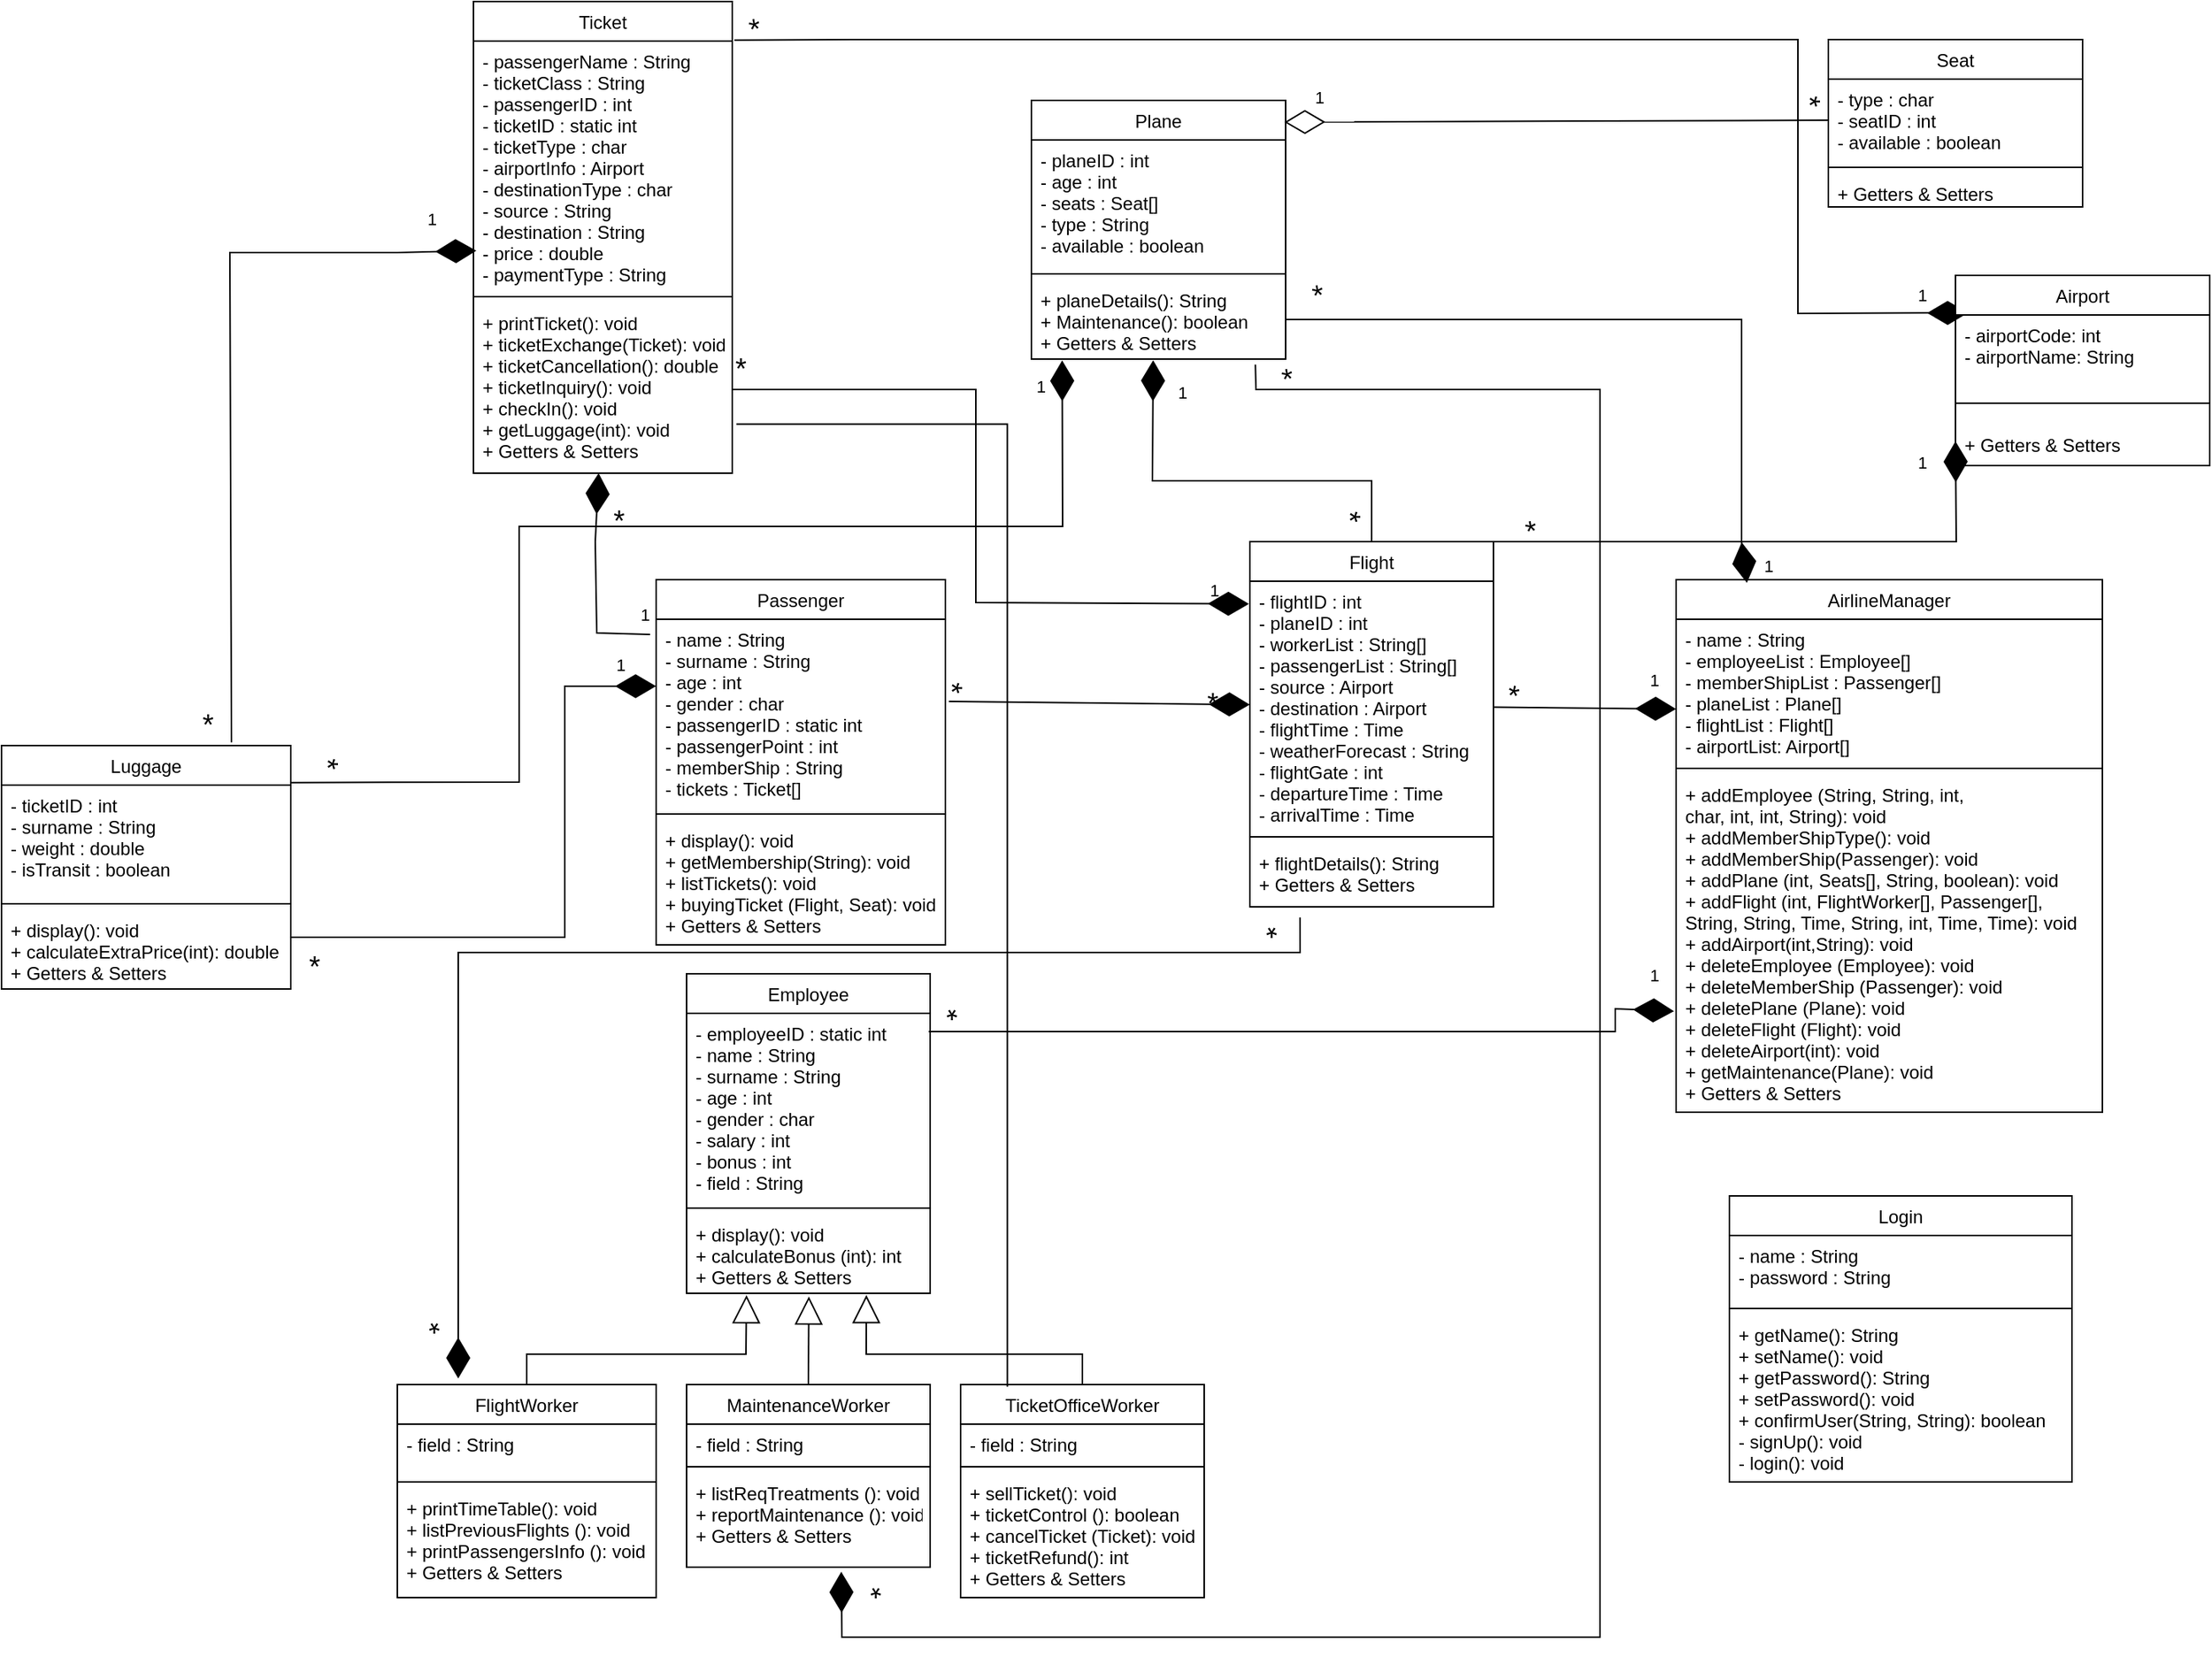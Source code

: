 <mxfile version="18.0.2" type="device"><diagram id="C5RBs43oDa-KdzZeNtuy" name="Page-1"><mxGraphModel dx="1835" dy="1638" grid="1" gridSize="10" guides="1" tooltips="1" connect="1" arrows="1" fold="1" page="1" pageScale="1" pageWidth="827" pageHeight="1169" math="0" shadow="0"><root><mxCell id="WIyWlLk6GJQsqaUBKTNV-0"/><mxCell id="WIyWlLk6GJQsqaUBKTNV-1" parent="WIyWlLk6GJQsqaUBKTNV-0"/><mxCell id="CyXh97aF_acMpWlPPve4-37" value="&lt;font style=&quot;font-size: 19px;&quot;&gt;*&lt;/font&gt;" style="edgeLabel;resizable=0;html=1;align=left;verticalAlign=bottom;fontSize=19;rotation=90;" parent="WIyWlLk6GJQsqaUBKTNV-1" connectable="0" vertex="1"><mxGeometry x="470" y="440.0" as="geometry"/></mxCell><mxCell id="4ec8QguFuAKaQ1AUCJga-48" value="&lt;font style=&quot;font-size: 19px;&quot;&gt;*&lt;/font&gt;" style="edgeLabel;resizable=0;html=1;align=left;verticalAlign=bottom;fontSize=19;rotation=180;" parent="WIyWlLk6GJQsqaUBKTNV-1" connectable="0" vertex="1"><mxGeometry x="700" y="590.0" as="geometry"/></mxCell><mxCell id="4ec8QguFuAKaQ1AUCJga-52" value="&lt;font style=&quot;font-size: 19px;&quot;&gt;*&lt;/font&gt;" style="edgeLabel;resizable=0;html=1;align=left;verticalAlign=bottom;fontSize=19;rotation=135;" parent="WIyWlLk6GJQsqaUBKTNV-1" connectable="0" vertex="1"><mxGeometry x="720" y="230.0" as="geometry"><mxPoint x="12.728" y="21.213" as="offset"/></mxGeometry></mxCell><mxCell id="4ec8QguFuAKaQ1AUCJga-42" value="1" style="edgeLabel;resizable=0;html=1;align=right;verticalAlign=bottom;fontSize=11;" parent="WIyWlLk6GJQsqaUBKTNV-1" connectable="0" vertex="1"><mxGeometry x="660.0" y="390.0" as="geometry"/></mxCell><mxCell id="4ec8QguFuAKaQ1AUCJga-39" value="&lt;font style=&quot;font-size: 19px;&quot;&gt;*&lt;/font&gt;" style="edgeLabel;resizable=0;html=1;align=left;verticalAlign=bottom;fontSize=19;" parent="WIyWlLk6GJQsqaUBKTNV-1" connectable="0" vertex="1"><mxGeometry x="-10.0" y="484.002" as="geometry"/></mxCell><mxCell id="4ec8QguFuAKaQ1AUCJga-21" value="&lt;font style=&quot;font-size: 19px;&quot;&gt;*&lt;/font&gt;" style="edgeLabel;resizable=0;html=1;align=left;verticalAlign=bottom;fontSize=19;rotation=135;" parent="WIyWlLk6GJQsqaUBKTNV-1" connectable="0" vertex="1"><mxGeometry x="740" y="175.0" as="geometry"><mxPoint x="12.728" y="21.213" as="offset"/></mxGeometry></mxCell><mxCell id="4ec8QguFuAKaQ1AUCJga-20" value="1" style="edgeLabel;resizable=0;html=1;align=right;verticalAlign=bottom;fontSize=11;" parent="WIyWlLk6GJQsqaUBKTNV-1" connectable="0" vertex="1"><mxGeometry x="1024.999" y="374.996" as="geometry"/></mxCell><mxCell id="zkfFHV4jXpPFQw0GAbJ--0" value="Login" style="swimlane;fontStyle=0;align=center;verticalAlign=top;childLayout=stackLayout;horizontal=1;startSize=26;horizontalStack=0;resizeParent=1;resizeLast=0;collapsible=1;marginBottom=0;rounded=0;shadow=0;strokeWidth=1;" parent="WIyWlLk6GJQsqaUBKTNV-1" vertex="1"><mxGeometry x="995" y="780" width="225" height="188" as="geometry"><mxRectangle x="230" y="140" width="160" height="26" as="alternateBounds"/></mxGeometry></mxCell><mxCell id="zkfFHV4jXpPFQw0GAbJ--1" value="- name : String&#10;- password : String" style="text;align=left;verticalAlign=top;spacingLeft=4;spacingRight=4;overflow=hidden;rotatable=0;points=[[0,0.5],[1,0.5]];portConstraint=eastwest;" parent="zkfFHV4jXpPFQw0GAbJ--0" vertex="1"><mxGeometry y="26" width="225" height="44" as="geometry"/></mxCell><mxCell id="zkfFHV4jXpPFQw0GAbJ--4" value="" style="line;html=1;strokeWidth=1;align=left;verticalAlign=middle;spacingTop=-1;spacingLeft=3;spacingRight=3;rotatable=0;labelPosition=right;points=[];portConstraint=eastwest;" parent="zkfFHV4jXpPFQw0GAbJ--0" vertex="1"><mxGeometry y="70" width="225" height="8" as="geometry"/></mxCell><mxCell id="zkfFHV4jXpPFQw0GAbJ--5" value="+ getName(): String&#10;+ setName(): void&#10;+ getPassword(): String&#10;+ setPassword(): void&#10;+ confirmUser(String, String): boolean&#10;- signUp(): void&#10;- login(): void" style="text;align=left;verticalAlign=top;spacingLeft=4;spacingRight=4;overflow=hidden;rotatable=0;points=[[0,0.5],[1,0.5]];portConstraint=eastwest;" parent="zkfFHV4jXpPFQw0GAbJ--0" vertex="1"><mxGeometry y="78" width="225" height="110" as="geometry"/></mxCell><mxCell id="zkfFHV4jXpPFQw0GAbJ--6" value="Flight" style="swimlane;fontStyle=0;align=center;verticalAlign=top;childLayout=stackLayout;horizontal=1;startSize=26;horizontalStack=0;resizeParent=1;resizeLast=0;collapsible=1;marginBottom=0;rounded=0;shadow=0;strokeWidth=1;" parent="WIyWlLk6GJQsqaUBKTNV-1" vertex="1"><mxGeometry x="680" y="350" width="160" height="240" as="geometry"><mxRectangle x="130" y="380" width="160" height="26" as="alternateBounds"/></mxGeometry></mxCell><mxCell id="zkfFHV4jXpPFQw0GAbJ--7" value="- flightID : int&#10;- planeID : int&#10;- workerList : String[]&#10;- passengerList : String[]&#10;- source : Airport&#10;- destination : Airport&#10;- flightTime : Time&#10;- weatherForecast : String&#10;- flightGate : int&#10;- departureTime : Time&#10;- arrivalTime : Time" style="text;align=left;verticalAlign=top;spacingLeft=4;spacingRight=4;overflow=hidden;rotatable=0;points=[[0,0.5],[1,0.5]];portConstraint=eastwest;" parent="zkfFHV4jXpPFQw0GAbJ--6" vertex="1"><mxGeometry y="26" width="160" height="164" as="geometry"/></mxCell><mxCell id="zkfFHV4jXpPFQw0GAbJ--9" value="" style="line;html=1;strokeWidth=1;align=left;verticalAlign=middle;spacingTop=-1;spacingLeft=3;spacingRight=3;rotatable=0;labelPosition=right;points=[];portConstraint=eastwest;" parent="zkfFHV4jXpPFQw0GAbJ--6" vertex="1"><mxGeometry y="190" width="160" height="8" as="geometry"/></mxCell><mxCell id="zkfFHV4jXpPFQw0GAbJ--11" value="+ flightDetails(): String&#10;+ Getters &amp; Setters" style="text;align=left;verticalAlign=top;spacingLeft=4;spacingRight=4;overflow=hidden;rotatable=0;points=[[0,0.5],[1,0.5]];portConstraint=eastwest;" parent="zkfFHV4jXpPFQw0GAbJ--6" vertex="1"><mxGeometry y="198" width="160" height="42" as="geometry"/></mxCell><mxCell id="zkfFHV4jXpPFQw0GAbJ--17" value="Ticket" style="swimlane;fontStyle=0;align=center;verticalAlign=top;childLayout=stackLayout;horizontal=1;startSize=26;horizontalStack=0;resizeParent=1;resizeLast=0;collapsible=1;marginBottom=0;rounded=0;shadow=0;strokeWidth=1;" parent="WIyWlLk6GJQsqaUBKTNV-1" vertex="1"><mxGeometry x="170" y="-5" width="170" height="310" as="geometry"><mxRectangle x="550" y="140" width="160" height="26" as="alternateBounds"/></mxGeometry></mxCell><mxCell id="zkfFHV4jXpPFQw0GAbJ--18" value="- passengerName : String&#10;- ticketClass : String&#10;- passengerID : int&#10;- ticketID : static int&#10;- ticketType : char&#10;- airportInfo : Airport&#10;- destinationType : char&#10;- source : String&#10;- destination : String&#10;- price : double&#10;- paymentType : String" style="text;align=left;verticalAlign=top;spacingLeft=4;spacingRight=4;overflow=hidden;rotatable=0;points=[[0,0.5],[1,0.5]];portConstraint=eastwest;" parent="zkfFHV4jXpPFQw0GAbJ--17" vertex="1"><mxGeometry y="26" width="170" height="164" as="geometry"/></mxCell><mxCell id="zkfFHV4jXpPFQw0GAbJ--23" value="" style="line;html=1;strokeWidth=1;align=left;verticalAlign=middle;spacingTop=-1;spacingLeft=3;spacingRight=3;rotatable=0;labelPosition=right;points=[];portConstraint=eastwest;" parent="zkfFHV4jXpPFQw0GAbJ--17" vertex="1"><mxGeometry y="190" width="170" height="8" as="geometry"/></mxCell><mxCell id="zkfFHV4jXpPFQw0GAbJ--25" value="+ printTicket(): void&#10;+ ticketExchange(Ticket): void&#10;+ ticketCancellation(): double&#10;+ ticketInquiry(): void&#10;+ checkIn(): void&#10;+ getLuggage(int): void&#10;+ Getters &amp; Setters" style="text;align=left;verticalAlign=top;spacingLeft=4;spacingRight=4;overflow=hidden;rotatable=0;points=[[0,0.5],[1,0.5]];portConstraint=eastwest;" parent="zkfFHV4jXpPFQw0GAbJ--17" vertex="1"><mxGeometry y="198" width="170" height="112" as="geometry"/></mxCell><mxCell id="CrWACgthLOlUFbn6hlmp-4" value="Plane" style="swimlane;fontStyle=0;align=center;verticalAlign=top;childLayout=stackLayout;horizontal=1;startSize=26;horizontalStack=0;resizeParent=1;resizeLast=0;collapsible=1;marginBottom=0;rounded=0;shadow=0;strokeWidth=1;" parent="WIyWlLk6GJQsqaUBKTNV-1" vertex="1"><mxGeometry x="536.5" y="60" width="167" height="170" as="geometry"><mxRectangle x="520" y="100" width="160" height="26" as="alternateBounds"/></mxGeometry></mxCell><mxCell id="CrWACgthLOlUFbn6hlmp-5" value="- planeID : int&#10;- age : int&#10;- seats : Seat[]&#10;- type : String&#10;- available : boolean" style="text;align=left;verticalAlign=top;spacingLeft=4;spacingRight=4;overflow=hidden;rotatable=0;points=[[0,0.5],[1,0.5]];portConstraint=eastwest;" parent="CrWACgthLOlUFbn6hlmp-4" vertex="1"><mxGeometry y="26" width="167" height="84" as="geometry"/></mxCell><mxCell id="CrWACgthLOlUFbn6hlmp-6" value="" style="line;html=1;strokeWidth=1;align=left;verticalAlign=middle;spacingTop=-1;spacingLeft=3;spacingRight=3;rotatable=0;labelPosition=right;points=[];portConstraint=eastwest;" parent="CrWACgthLOlUFbn6hlmp-4" vertex="1"><mxGeometry y="110" width="167" height="8" as="geometry"/></mxCell><mxCell id="CrWACgthLOlUFbn6hlmp-7" value="+ planeDetails(): String&#10;+ Maintenance(): boolean&#10;+ Getters &amp; Setters" style="text;align=left;verticalAlign=top;spacingLeft=4;spacingRight=4;overflow=hidden;rotatable=0;points=[[0,0.5],[1,0.5]];portConstraint=eastwest;" parent="CrWACgthLOlUFbn6hlmp-4" vertex="1"><mxGeometry y="118" width="167" height="52" as="geometry"/></mxCell><mxCell id="CrWACgthLOlUFbn6hlmp-8" value="Seat" style="swimlane;fontStyle=0;align=center;verticalAlign=top;childLayout=stackLayout;horizontal=1;startSize=26;horizontalStack=0;resizeParent=1;resizeLast=0;collapsible=1;marginBottom=0;rounded=0;shadow=0;strokeWidth=1;" parent="WIyWlLk6GJQsqaUBKTNV-1" vertex="1"><mxGeometry x="1060" y="20" width="167" height="110" as="geometry"><mxRectangle x="550" y="140" width="160" height="26" as="alternateBounds"/></mxGeometry></mxCell><mxCell id="CrWACgthLOlUFbn6hlmp-9" value="- type : char&#10;- seatID : int&#10;- available : boolean" style="text;align=left;verticalAlign=top;spacingLeft=4;spacingRight=4;overflow=hidden;rotatable=0;points=[[0,0.5],[1,0.5]];portConstraint=eastwest;" parent="CrWACgthLOlUFbn6hlmp-8" vertex="1"><mxGeometry y="26" width="167" height="54" as="geometry"/></mxCell><mxCell id="CrWACgthLOlUFbn6hlmp-10" value="" style="line;html=1;strokeWidth=1;align=left;verticalAlign=middle;spacingTop=-1;spacingLeft=3;spacingRight=3;rotatable=0;labelPosition=right;points=[];portConstraint=eastwest;" parent="CrWACgthLOlUFbn6hlmp-8" vertex="1"><mxGeometry y="80" width="167" height="8" as="geometry"/></mxCell><mxCell id="CrWACgthLOlUFbn6hlmp-11" value="+ Getters &amp; Setters" style="text;align=left;verticalAlign=top;spacingLeft=4;spacingRight=4;overflow=hidden;rotatable=0;points=[[0,0.5],[1,0.5]];portConstraint=eastwest;" parent="CrWACgthLOlUFbn6hlmp-8" vertex="1"><mxGeometry y="88" width="167" height="22" as="geometry"/></mxCell><mxCell id="CrWACgthLOlUFbn6hlmp-16" value="Employee" style="swimlane;fontStyle=0;align=center;verticalAlign=top;childLayout=stackLayout;horizontal=1;startSize=26;horizontalStack=0;resizeParent=1;resizeLast=0;collapsible=1;marginBottom=0;rounded=0;shadow=0;strokeWidth=1;" parent="WIyWlLk6GJQsqaUBKTNV-1" vertex="1"><mxGeometry x="310" y="634" width="160" height="210" as="geometry"><mxRectangle x="130" y="380" width="160" height="26" as="alternateBounds"/></mxGeometry></mxCell><mxCell id="CrWACgthLOlUFbn6hlmp-17" value="- employeeID : static int&#10;- name : String&#10;- surname : String&#10;- age : int&#10;- gender : char&#10;- salary : int&#10;- bonus : int&#10;- field : String" style="text;align=left;verticalAlign=top;spacingLeft=4;spacingRight=4;overflow=hidden;rotatable=0;points=[[0,0.5],[1,0.5]];portConstraint=eastwest;" parent="CrWACgthLOlUFbn6hlmp-16" vertex="1"><mxGeometry y="26" width="160" height="124" as="geometry"/></mxCell><mxCell id="CrWACgthLOlUFbn6hlmp-18" value="" style="line;html=1;strokeWidth=1;align=left;verticalAlign=middle;spacingTop=-1;spacingLeft=3;spacingRight=3;rotatable=0;labelPosition=right;points=[];portConstraint=eastwest;" parent="CrWACgthLOlUFbn6hlmp-16" vertex="1"><mxGeometry y="150" width="160" height="8" as="geometry"/></mxCell><mxCell id="CrWACgthLOlUFbn6hlmp-19" value="+ display(): void&#10;+ calculateBonus (int): int&#10;+ Getters &amp; Setters" style="text;align=left;verticalAlign=top;spacingLeft=4;spacingRight=4;overflow=hidden;rotatable=0;points=[[0,0.5],[1,0.5]];portConstraint=eastwest;" parent="CrWACgthLOlUFbn6hlmp-16" vertex="1"><mxGeometry y="158" width="160" height="52" as="geometry"/></mxCell><mxCell id="CrWACgthLOlUFbn6hlmp-20" value="Luggage" style="swimlane;fontStyle=0;align=center;verticalAlign=top;childLayout=stackLayout;horizontal=1;startSize=26;horizontalStack=0;resizeParent=1;resizeLast=0;collapsible=1;marginBottom=0;rounded=0;shadow=0;strokeWidth=1;" parent="WIyWlLk6GJQsqaUBKTNV-1" vertex="1"><mxGeometry x="-140" y="484" width="190" height="160" as="geometry"><mxRectangle x="130" y="380" width="160" height="26" as="alternateBounds"/></mxGeometry></mxCell><mxCell id="CrWACgthLOlUFbn6hlmp-21" value="- ticketID : int&#10;- surname : String&#10;- weight : double&#10;- isTransit : boolean" style="text;align=left;verticalAlign=top;spacingLeft=4;spacingRight=4;overflow=hidden;rotatable=0;points=[[0,0.5],[1,0.5]];portConstraint=eastwest;" parent="CrWACgthLOlUFbn6hlmp-20" vertex="1"><mxGeometry y="26" width="190" height="74" as="geometry"/></mxCell><mxCell id="CrWACgthLOlUFbn6hlmp-22" value="" style="line;html=1;strokeWidth=1;align=left;verticalAlign=middle;spacingTop=-1;spacingLeft=3;spacingRight=3;rotatable=0;labelPosition=right;points=[];portConstraint=eastwest;" parent="CrWACgthLOlUFbn6hlmp-20" vertex="1"><mxGeometry y="100" width="190" height="8" as="geometry"/></mxCell><mxCell id="CrWACgthLOlUFbn6hlmp-23" value="+ display(): void&#10;+ calculateExtraPrice(int): double&#10;+ Getters &amp; Setters" style="text;align=left;verticalAlign=top;spacingLeft=4;spacingRight=4;overflow=hidden;rotatable=0;points=[[0,0.5],[1,0.5]];portConstraint=eastwest;" parent="CrWACgthLOlUFbn6hlmp-20" vertex="1"><mxGeometry y="108" width="190" height="52" as="geometry"/></mxCell><mxCell id="CrWACgthLOlUFbn6hlmp-28" value="AirlineManager" style="swimlane;fontStyle=0;align=center;verticalAlign=top;childLayout=stackLayout;horizontal=1;startSize=26;horizontalStack=0;resizeParent=1;resizeLast=0;collapsible=1;marginBottom=0;rounded=0;shadow=0;strokeWidth=1;" parent="WIyWlLk6GJQsqaUBKTNV-1" vertex="1"><mxGeometry x="960" y="375" width="280" height="350" as="geometry"><mxRectangle x="130" y="380" width="160" height="26" as="alternateBounds"/></mxGeometry></mxCell><mxCell id="CrWACgthLOlUFbn6hlmp-29" value="- name : String&#10;- employeeList : Employee[]&#10;- memberShipList : Passenger[]&#10;- planeList : Plane[]&#10;- flightList : Flight[]&#10;- airportList: Airport[]" style="text;align=left;verticalAlign=top;spacingLeft=4;spacingRight=4;overflow=hidden;rotatable=0;points=[[0,0.5],[1,0.5]];portConstraint=eastwest;" parent="CrWACgthLOlUFbn6hlmp-28" vertex="1"><mxGeometry y="26" width="280" height="94" as="geometry"/></mxCell><mxCell id="CrWACgthLOlUFbn6hlmp-30" value="" style="line;html=1;strokeWidth=1;align=left;verticalAlign=middle;spacingTop=-1;spacingLeft=3;spacingRight=3;rotatable=0;labelPosition=right;points=[];portConstraint=eastwest;" parent="CrWACgthLOlUFbn6hlmp-28" vertex="1"><mxGeometry y="120" width="280" height="8" as="geometry"/></mxCell><mxCell id="CrWACgthLOlUFbn6hlmp-31" value="+ addEmployee (String, String, int, &#10;char, int, int, String): void&#10;+ addMemberShipType(): void&#10;+ addMemberShip(Passenger): void&#10;+ addPlane (int, Seats[], String, boolean): void&#10;+ addFlight (int, FlightWorker[], Passenger[],&#10;String, String, Time, String, int, Time, Time): void&#10;+ addAirport(int,String): void&#10;+ deleteEmployee (Employee): void&#10;+ deleteMemberShip (Passenger): void&#10;+ deletePlane (Plane): void&#10;+ deleteFlight (Flight): void&#10;+ deleteAirport(int): void&#10;+ getMaintenance(Plane): void&#10;+ Getters &amp; Setters" style="text;align=left;verticalAlign=top;spacingLeft=4;spacingRight=4;overflow=hidden;rotatable=0;points=[[0,0.5],[1,0.5]];portConstraint=eastwest;" parent="CrWACgthLOlUFbn6hlmp-28" vertex="1"><mxGeometry y="128" width="280" height="222" as="geometry"/></mxCell><mxCell id="CrWACgthLOlUFbn6hlmp-36" value="TicketOfficeWorker" style="swimlane;fontStyle=0;align=center;verticalAlign=top;childLayout=stackLayout;horizontal=1;startSize=26;horizontalStack=0;resizeParent=1;resizeLast=0;collapsible=1;marginBottom=0;rounded=0;shadow=0;strokeWidth=1;" parent="WIyWlLk6GJQsqaUBKTNV-1" vertex="1"><mxGeometry x="490" y="904" width="160" height="140" as="geometry"><mxRectangle x="130" y="380" width="160" height="26" as="alternateBounds"/></mxGeometry></mxCell><mxCell id="CrWACgthLOlUFbn6hlmp-37" value="- field : String" style="text;align=left;verticalAlign=top;spacingLeft=4;spacingRight=4;overflow=hidden;rotatable=0;points=[[0,0.5],[1,0.5]];portConstraint=eastwest;" parent="CrWACgthLOlUFbn6hlmp-36" vertex="1"><mxGeometry y="26" width="160" height="24" as="geometry"/></mxCell><mxCell id="CrWACgthLOlUFbn6hlmp-38" value="" style="line;html=1;strokeWidth=1;align=left;verticalAlign=middle;spacingTop=-1;spacingLeft=3;spacingRight=3;rotatable=0;labelPosition=right;points=[];portConstraint=eastwest;" parent="CrWACgthLOlUFbn6hlmp-36" vertex="1"><mxGeometry y="50" width="160" height="8" as="geometry"/></mxCell><mxCell id="CrWACgthLOlUFbn6hlmp-39" value="+ sellTicket(): void&#10;+ ticketControl (): boolean&#10;+ cancelTicket (Ticket): void&#10;+ ticketRefund(): int&#10;+ Getters &amp; Setters" style="text;align=left;verticalAlign=top;spacingLeft=4;spacingRight=4;overflow=hidden;rotatable=0;points=[[0,0.5],[1,0.5]];portConstraint=eastwest;" parent="CrWACgthLOlUFbn6hlmp-36" vertex="1"><mxGeometry y="58" width="160" height="82" as="geometry"/></mxCell><mxCell id="CrWACgthLOlUFbn6hlmp-40" value="MaintenanceWorker" style="swimlane;fontStyle=0;align=center;verticalAlign=top;childLayout=stackLayout;horizontal=1;startSize=26;horizontalStack=0;resizeParent=1;resizeLast=0;collapsible=1;marginBottom=0;rounded=0;shadow=0;strokeWidth=1;" parent="WIyWlLk6GJQsqaUBKTNV-1" vertex="1"><mxGeometry x="310" y="904" width="160" height="120" as="geometry"><mxRectangle x="130" y="380" width="160" height="26" as="alternateBounds"/></mxGeometry></mxCell><mxCell id="CrWACgthLOlUFbn6hlmp-41" value="- field : String" style="text;align=left;verticalAlign=top;spacingLeft=4;spacingRight=4;overflow=hidden;rotatable=0;points=[[0,0.5],[1,0.5]];portConstraint=eastwest;" parent="CrWACgthLOlUFbn6hlmp-40" vertex="1"><mxGeometry y="26" width="160" height="24" as="geometry"/></mxCell><mxCell id="CrWACgthLOlUFbn6hlmp-42" value="" style="line;html=1;strokeWidth=1;align=left;verticalAlign=middle;spacingTop=-1;spacingLeft=3;spacingRight=3;rotatable=0;labelPosition=right;points=[];portConstraint=eastwest;" parent="CrWACgthLOlUFbn6hlmp-40" vertex="1"><mxGeometry y="50" width="160" height="8" as="geometry"/></mxCell><mxCell id="CrWACgthLOlUFbn6hlmp-43" value="+ listReqTreatments (): void&#10;+ reportMaintenance (): void&#10;+ Getters &amp; Setters" style="text;align=left;verticalAlign=top;spacingLeft=4;spacingRight=4;overflow=hidden;rotatable=0;points=[[0,0.5],[1,0.5]];portConstraint=eastwest;" parent="CrWACgthLOlUFbn6hlmp-40" vertex="1"><mxGeometry y="58" width="160" height="62" as="geometry"/></mxCell><mxCell id="CrWACgthLOlUFbn6hlmp-44" value="FlightWorker" style="swimlane;fontStyle=0;align=center;verticalAlign=top;childLayout=stackLayout;horizontal=1;startSize=26;horizontalStack=0;resizeParent=1;resizeLast=0;collapsible=1;marginBottom=0;rounded=0;shadow=0;strokeWidth=1;" parent="WIyWlLk6GJQsqaUBKTNV-1" vertex="1"><mxGeometry x="120" y="904" width="170" height="140" as="geometry"><mxRectangle x="130" y="380" width="160" height="26" as="alternateBounds"/></mxGeometry></mxCell><mxCell id="CrWACgthLOlUFbn6hlmp-45" value="- field : String" style="text;align=left;verticalAlign=top;spacingLeft=4;spacingRight=4;overflow=hidden;rotatable=0;points=[[0,0.5],[1,0.5]];portConstraint=eastwest;" parent="CrWACgthLOlUFbn6hlmp-44" vertex="1"><mxGeometry y="26" width="170" height="34" as="geometry"/></mxCell><mxCell id="CrWACgthLOlUFbn6hlmp-46" value="" style="line;html=1;strokeWidth=1;align=left;verticalAlign=middle;spacingTop=-1;spacingLeft=3;spacingRight=3;rotatable=0;labelPosition=right;points=[];portConstraint=eastwest;" parent="CrWACgthLOlUFbn6hlmp-44" vertex="1"><mxGeometry y="60" width="170" height="8" as="geometry"/></mxCell><mxCell id="CrWACgthLOlUFbn6hlmp-47" value="+ printTimeTable(): void&#10;+ listPreviousFlights (): void&#10;+ printPassengersInfo (): void&#10;+ Getters &amp; Setters" style="text;align=left;verticalAlign=top;spacingLeft=4;spacingRight=4;overflow=hidden;rotatable=0;points=[[0,0.5],[1,0.5]];portConstraint=eastwest;" parent="CrWACgthLOlUFbn6hlmp-44" vertex="1"><mxGeometry y="68" width="170" height="72" as="geometry"/></mxCell><mxCell id="CrWACgthLOlUFbn6hlmp-53" value="" style="endArrow=block;endSize=16;endFill=0;html=1;rounded=0;exitX=0.5;exitY=0;exitDx=0;exitDy=0;entryX=0.246;entryY=1.023;entryDx=0;entryDy=0;entryPerimeter=0;" parent="WIyWlLk6GJQsqaUBKTNV-1" source="CrWACgthLOlUFbn6hlmp-44" target="CrWACgthLOlUFbn6hlmp-19" edge="1"><mxGeometry width="160" relative="1" as="geometry"><mxPoint x="180" y="844" as="sourcePoint"/><mxPoint x="340" y="844" as="targetPoint"/><Array as="points"><mxPoint x="205" y="884"/><mxPoint x="330" y="884"/><mxPoint x="340" y="884"/><mxPoint x="349" y="884"/></Array></mxGeometry></mxCell><mxCell id="CrWACgthLOlUFbn6hlmp-55" value="" style="endArrow=block;endSize=16;endFill=0;html=1;rounded=0;exitX=0.5;exitY=0;exitDx=0;exitDy=0;entryX=0.502;entryY=1.04;entryDx=0;entryDy=0;entryPerimeter=0;" parent="WIyWlLk6GJQsqaUBKTNV-1" source="CrWACgthLOlUFbn6hlmp-40" target="CrWACgthLOlUFbn6hlmp-19" edge="1"><mxGeometry width="160" relative="1" as="geometry"><mxPoint x="380" y="904" as="sourcePoint"/><mxPoint x="390" y="834" as="targetPoint"/></mxGeometry></mxCell><mxCell id="CrWACgthLOlUFbn6hlmp-56" value="" style="endArrow=block;endSize=16;endFill=0;html=1;rounded=0;exitX=0.5;exitY=0;exitDx=0;exitDy=0;entryX=0.738;entryY=1.022;entryDx=0;entryDy=0;entryPerimeter=0;" parent="WIyWlLk6GJQsqaUBKTNV-1" source="CrWACgthLOlUFbn6hlmp-36" target="CrWACgthLOlUFbn6hlmp-19" edge="1"><mxGeometry width="160" relative="1" as="geometry"><mxPoint x="420" y="922.8" as="sourcePoint"/><mxPoint x="470" y="914.762" as="targetPoint"/><Array as="points"><mxPoint x="570" y="884"/><mxPoint x="428" y="884"/></Array></mxGeometry></mxCell><mxCell id="fjeJplNT-H3qgvnAF22L-1" value="&lt;span style=&quot;color: rgb(0 , 0 , 0) ; font-family: &amp;#34;helvetica&amp;#34; ; font-style: normal ; font-weight: 400 ; letter-spacing: normal ; text-align: left ; text-indent: 0px ; text-transform: none ; word-spacing: 0px ; background-color: rgb(255 , 255 , 255) ; display: inline ; float: none&quot;&gt;&lt;font style=&quot;font-size: 19px&quot;&gt;*&lt;/font&gt;&lt;/span&gt;" style="text;whiteSpace=wrap;html=1;rotation=90;" parent="WIyWlLk6GJQsqaUBKTNV-1" vertex="1"><mxGeometry x="1040" y="60" width="30" height="20" as="geometry"/></mxCell><mxCell id="fjeJplNT-H3qgvnAF22L-17" value="&lt;span style=&quot;color: rgb(0 , 0 , 0) ; font-family: &amp;#34;helvetica&amp;#34; ; font-style: normal ; font-weight: 400 ; letter-spacing: normal ; text-align: left ; text-indent: 0px ; text-transform: none ; word-spacing: 0px ; background-color: rgb(255 , 255 , 255) ; display: inline ; float: none&quot;&gt;&lt;font style=&quot;font-size: 19px&quot;&gt;*&lt;/font&gt;&lt;/span&gt;" style="text;whiteSpace=wrap;html=1;rotation=90;" parent="WIyWlLk6GJQsqaUBKTNV-1" vertex="1"><mxGeometry x="755" y="330" width="10" height="6" as="geometry"/></mxCell><mxCell id="fjeJplNT-H3qgvnAF22L-37" value="Passenger" style="swimlane;fontStyle=0;align=center;verticalAlign=top;childLayout=stackLayout;horizontal=1;startSize=26;horizontalStack=0;resizeParent=1;resizeLast=0;collapsible=1;marginBottom=0;rounded=0;shadow=0;strokeWidth=1;" parent="WIyWlLk6GJQsqaUBKTNV-1" vertex="1"><mxGeometry x="290" y="375" width="190" height="240" as="geometry"><mxRectangle x="130" y="380" width="160" height="26" as="alternateBounds"/></mxGeometry></mxCell><mxCell id="fjeJplNT-H3qgvnAF22L-38" value="- name : String&#10;- surname : String&#10;- age : int&#10;- gender : char&#10;- passengerID : static int&#10;- passengerPoint : int&#10;- memberShip : String&#10;- tickets : Ticket[]" style="text;align=left;verticalAlign=top;spacingLeft=4;spacingRight=4;overflow=hidden;rotatable=0;points=[[0,0.5],[1,0.5]];portConstraint=eastwest;" parent="fjeJplNT-H3qgvnAF22L-37" vertex="1"><mxGeometry y="26" width="190" height="124" as="geometry"/></mxCell><mxCell id="fjeJplNT-H3qgvnAF22L-39" value="" style="line;html=1;strokeWidth=1;align=left;verticalAlign=middle;spacingTop=-1;spacingLeft=3;spacingRight=3;rotatable=0;labelPosition=right;points=[];portConstraint=eastwest;" parent="fjeJplNT-H3qgvnAF22L-37" vertex="1"><mxGeometry y="150" width="190" height="8" as="geometry"/></mxCell><mxCell id="fjeJplNT-H3qgvnAF22L-40" value="+ display(): void&#10;+ getMembership(String): void&#10;+ listTickets(): void&#10;+ buyingTicket (Flight, Seat): void&#10;+ Getters &amp; Setters" style="text;align=left;verticalAlign=top;spacingLeft=4;spacingRight=4;overflow=hidden;rotatable=0;points=[[0,0.5],[1,0.5]];portConstraint=eastwest;fontSize=12;" parent="fjeJplNT-H3qgvnAF22L-37" vertex="1"><mxGeometry y="158" width="190" height="82" as="geometry"/></mxCell><mxCell id="fjeJplNT-H3qgvnAF22L-47" value="" style="endArrow=diamondThin;endFill=1;endSize=24;html=1;rounded=0;fontSize=19;exitX=0.5;exitY=0;exitDx=0;exitDy=0;entryX=0.479;entryY=1.014;entryDx=0;entryDy=0;entryPerimeter=0;" parent="WIyWlLk6GJQsqaUBKTNV-1" source="zkfFHV4jXpPFQw0GAbJ--6" target="CrWACgthLOlUFbn6hlmp-7" edge="1"><mxGeometry width="160" relative="1" as="geometry"><mxPoint x="440" y="300" as="sourcePoint"/><mxPoint x="600" y="270" as="targetPoint"/><Array as="points"><mxPoint x="760" y="310"/><mxPoint x="616" y="310"/></Array></mxGeometry></mxCell><mxCell id="fjeJplNT-H3qgvnAF22L-62" value="" style="endArrow=diamondThin;endFill=1;endSize=24;html=1;rounded=0;fontSize=19;" parent="WIyWlLk6GJQsqaUBKTNV-1" edge="1"><mxGeometry width="160" relative="1" as="geometry"><mxPoint x="50" y="610" as="sourcePoint"/><mxPoint x="290" y="445" as="targetPoint"/><Array as="points"><mxPoint x="230" y="610"/><mxPoint x="230" y="504"/><mxPoint x="230" y="445"/></Array></mxGeometry></mxCell><mxCell id="fjeJplNT-H3qgvnAF22L-63" value="&lt;font style=&quot;font-size: 19px;&quot;&gt;*&lt;/font&gt;" style="edgeLabel;resizable=0;html=1;align=left;verticalAlign=bottom;fontSize=19;" parent="WIyWlLk6GJQsqaUBKTNV-1" connectable="0" vertex="1"><mxGeometry x="60.0" y="643.992" as="geometry"/></mxCell><mxCell id="fjeJplNT-H3qgvnAF22L-64" value="1" style="edgeLabel;resizable=0;html=1;align=right;verticalAlign=bottom;fontSize=11;" parent="WIyWlLk6GJQsqaUBKTNV-1" connectable="0" vertex="1"><mxGeometry x="270.0" y="439.995" as="geometry"/></mxCell><mxCell id="4ec8QguFuAKaQ1AUCJga-0" value="" style="endArrow=diamondThin;endFill=0;endSize=24;html=1;rounded=0;fontSize=11;exitX=0;exitY=0.5;exitDx=0;exitDy=0;entryX=0.995;entryY=0.084;entryDx=0;entryDy=0;entryPerimeter=0;" parent="WIyWlLk6GJQsqaUBKTNV-1" source="CrWACgthLOlUFbn6hlmp-9" target="CrWACgthLOlUFbn6hlmp-4" edge="1"><mxGeometry width="160" relative="1" as="geometry"><mxPoint x="580" y="260" as="sourcePoint"/><mxPoint x="690" y="183" as="targetPoint"/></mxGeometry></mxCell><mxCell id="4ec8QguFuAKaQ1AUCJga-2" value="" style="endArrow=diamondThin;endFill=1;endSize=24;html=1;rounded=0;fontSize=19;exitX=-0.021;exitY=0.081;exitDx=0;exitDy=0;exitPerimeter=0;" parent="WIyWlLk6GJQsqaUBKTNV-1" source="fjeJplNT-H3qgvnAF22L-38" target="zkfFHV4jXpPFQw0GAbJ--25" edge="1"><mxGeometry width="160" relative="1" as="geometry"><mxPoint x="360" y="377.0" as="sourcePoint"/><mxPoint x="350" y="320" as="targetPoint"/><Array as="points"><mxPoint x="251" y="410"/><mxPoint x="250" y="350"/></Array></mxGeometry></mxCell><mxCell id="4ec8QguFuAKaQ1AUCJga-3" value="&lt;font style=&quot;font-size: 19px;&quot;&gt;*&lt;/font&gt;" style="edgeLabel;resizable=0;html=1;align=left;verticalAlign=bottom;fontSize=19;" parent="WIyWlLk6GJQsqaUBKTNV-1" connectable="0" vertex="1"><mxGeometry x="260" y="350.0" as="geometry"/></mxCell><mxCell id="4ec8QguFuAKaQ1AUCJga-4" value="&lt;font style=&quot;font-size: 19px;&quot;&gt;*&lt;/font&gt;" style="edgeLabel;resizable=0;html=1;align=left;verticalAlign=bottom;fontSize=19;" parent="WIyWlLk6GJQsqaUBKTNV-1" connectable="0" vertex="1"><mxGeometry x="650" y="470.0" as="geometry"/></mxCell><mxCell id="4ec8QguFuAKaQ1AUCJga-5" value="" style="endArrow=diamondThin;endFill=1;endSize=24;html=1;rounded=0;fontSize=11;exitX=1.012;exitY=0.435;exitDx=0;exitDy=0;exitPerimeter=0;" parent="WIyWlLk6GJQsqaUBKTNV-1" source="fjeJplNT-H3qgvnAF22L-38" target="zkfFHV4jXpPFQw0GAbJ--7" edge="1"><mxGeometry width="160" relative="1" as="geometry"><mxPoint x="460" y="463" as="sourcePoint"/><mxPoint x="520" y="461.76" as="targetPoint"/></mxGeometry></mxCell><mxCell id="4ec8QguFuAKaQ1AUCJga-9" value="&lt;font style=&quot;font-size: 19px;&quot;&gt;*&lt;/font&gt;" style="edgeLabel;resizable=0;html=1;align=left;verticalAlign=bottom;fontSize=19;rotation=180;" parent="WIyWlLk6GJQsqaUBKTNV-1" connectable="0" vertex="1"><mxGeometry x="490" y="644.0" as="geometry"/></mxCell><mxCell id="4ec8QguFuAKaQ1AUCJga-12" value="&lt;font style=&quot;font-size: 19px;&quot;&gt;*&lt;/font&gt;" style="edgeLabel;resizable=0;html=1;align=left;verticalAlign=bottom;fontSize=19;rotation=225;" parent="WIyWlLk6GJQsqaUBKTNV-1" connectable="0" vertex="1"><mxGeometry x="870" y="440.0" as="geometry"/></mxCell><mxCell id="4ec8QguFuAKaQ1AUCJga-13" value="1" style="edgeLabel;resizable=0;html=1;align=right;verticalAlign=bottom;fontSize=11;" parent="WIyWlLk6GJQsqaUBKTNV-1" connectable="0" vertex="1"><mxGeometry x="949.999" y="449.996" as="geometry"/></mxCell><mxCell id="4ec8QguFuAKaQ1AUCJga-6" value="" style="endArrow=diamondThin;endFill=1;endSize=24;html=1;rounded=0;fontSize=11;" parent="WIyWlLk6GJQsqaUBKTNV-1" source="zkfFHV4jXpPFQw0GAbJ--7" edge="1"><mxGeometry width="160" relative="1" as="geometry"><mxPoint x="680" y="520" as="sourcePoint"/><mxPoint x="960" y="460" as="targetPoint"/></mxGeometry></mxCell><mxCell id="4ec8QguFuAKaQ1AUCJga-14" value="1" style="edgeLabel;resizable=0;html=1;align=right;verticalAlign=bottom;fontSize=11;" parent="WIyWlLk6GJQsqaUBKTNV-1" connectable="0" vertex="1"><mxGeometry x="949.999" y="643.996" as="geometry"/></mxCell><mxCell id="4ec8QguFuAKaQ1AUCJga-7" value="" style="endArrow=diamondThin;endFill=1;endSize=24;html=1;rounded=0;fontSize=11;exitX=0.994;exitY=0.097;exitDx=0;exitDy=0;exitPerimeter=0;entryX=-0.005;entryY=0.701;entryDx=0;entryDy=0;entryPerimeter=0;" parent="WIyWlLk6GJQsqaUBKTNV-1" source="CrWACgthLOlUFbn6hlmp-17" target="CrWACgthLOlUFbn6hlmp-31" edge="1"><mxGeometry width="160" relative="1" as="geometry"><mxPoint x="610" y="620" as="sourcePoint"/><mxPoint x="770" y="620" as="targetPoint"/><Array as="points"><mxPoint x="620" y="672"/><mxPoint x="920" y="672"/><mxPoint x="920" y="657"/></Array></mxGeometry></mxCell><mxCell id="4ec8QguFuAKaQ1AUCJga-15" value="" style="endArrow=diamondThin;endFill=1;endSize=24;html=1;rounded=0;fontSize=11;exitX=1;exitY=0.5;exitDx=0;exitDy=0;entryX=0.166;entryY=0.006;entryDx=0;entryDy=0;entryPerimeter=0;" parent="WIyWlLk6GJQsqaUBKTNV-1" source="CrWACgthLOlUFbn6hlmp-7" target="CrWACgthLOlUFbn6hlmp-28" edge="1"><mxGeometry width="160" relative="1" as="geometry"><mxPoint x="610" y="430" as="sourcePoint"/><mxPoint x="770" y="430" as="targetPoint"/><Array as="points"><mxPoint x="1003" y="204"/><mxPoint x="1003" y="240"/><mxPoint x="1003" y="350"/></Array></mxGeometry></mxCell><mxCell id="4ec8QguFuAKaQ1AUCJga-34" value="&lt;font style=&quot;font-size: 19px;&quot;&gt;*&lt;/font&gt;" style="edgeLabel;resizable=0;html=1;align=left;verticalAlign=bottom;fontSize=19;rotation=90;" parent="WIyWlLk6GJQsqaUBKTNV-1" connectable="0" vertex="1"><mxGeometry x="60.0" y="490.002" as="geometry"/></mxCell><mxCell id="4ec8QguFuAKaQ1AUCJga-35" value="1" style="edgeLabel;resizable=0;html=1;align=right;verticalAlign=bottom;fontSize=11;" parent="WIyWlLk6GJQsqaUBKTNV-1" connectable="0" vertex="1"><mxGeometry x="130.0" y="469.995" as="geometry"><mxPoint x="16" y="-323" as="offset"/></mxGeometry></mxCell><mxCell id="4ec8QguFuAKaQ1AUCJga-36" value="" style="endArrow=diamondThin;endFill=1;endSize=24;html=1;rounded=0;fontSize=19;entryX=0.011;entryY=0.84;entryDx=0;entryDy=0;entryPerimeter=0;exitX=0.795;exitY=-0.013;exitDx=0;exitDy=0;exitPerimeter=0;" parent="WIyWlLk6GJQsqaUBKTNV-1" source="CrWACgthLOlUFbn6hlmp-20" target="zkfFHV4jXpPFQw0GAbJ--18" edge="1"><mxGeometry width="160" relative="1" as="geometry"><mxPoint x="200" y="237" as="sourcePoint"/><mxPoint x="260" y="125" as="targetPoint"/><Array as="points"><mxPoint x="10" y="160"/><mxPoint x="120" y="160"/></Array></mxGeometry></mxCell><mxCell id="4ec8QguFuAKaQ1AUCJga-37" value="" style="endArrow=diamondThin;endFill=1;endSize=24;html=1;rounded=0;fontSize=19;entryX=0.121;entryY=1.016;entryDx=0;entryDy=0;entryPerimeter=0;exitX=1;exitY=0.152;exitDx=0;exitDy=0;exitPerimeter=0;" parent="WIyWlLk6GJQsqaUBKTNV-1" source="CrWACgthLOlUFbn6hlmp-20" target="CrWACgthLOlUFbn6hlmp-7" edge="1"><mxGeometry width="160" relative="1" as="geometry"><mxPoint x="180" y="340" as="sourcePoint"/><mxPoint x="540" y="290" as="targetPoint"/><Array as="points"><mxPoint x="200" y="508"/><mxPoint x="200" y="340"/><mxPoint x="557" y="340"/></Array></mxGeometry></mxCell><mxCell id="4ec8QguFuAKaQ1AUCJga-38" value="1" style="edgeLabel;resizable=0;html=1;align=right;verticalAlign=bottom;fontSize=11;" parent="WIyWlLk6GJQsqaUBKTNV-1" connectable="0" vertex="1"><mxGeometry x="530.0" y="579.995" as="geometry"><mxPoint x="16" y="-323" as="offset"/></mxGeometry></mxCell><mxCell id="4ec8QguFuAKaQ1AUCJga-41" value="" style="endArrow=diamondThin;endFill=1;endSize=24;html=1;rounded=0;fontSize=19;entryX=-0.004;entryY=0.091;entryDx=0;entryDy=0;entryPerimeter=0;" parent="WIyWlLk6GJQsqaUBKTNV-1" target="zkfFHV4jXpPFQw0GAbJ--7" edge="1"><mxGeometry width="160" relative="1" as="geometry"><mxPoint x="340" y="250" as="sourcePoint"/><mxPoint x="480.28" y="361.78" as="targetPoint"/><Array as="points"><mxPoint x="400" y="250"/><mxPoint x="500" y="250"/><mxPoint x="500" y="360"/><mxPoint x="500" y="390"/></Array></mxGeometry></mxCell><mxCell id="4ec8QguFuAKaQ1AUCJga-43" value="&lt;font style=&quot;font-size: 19px;&quot;&gt;*&lt;/font&gt;" style="edgeLabel;resizable=0;html=1;align=left;verticalAlign=bottom;fontSize=19;" parent="WIyWlLk6GJQsqaUBKTNV-1" connectable="0" vertex="1"><mxGeometry x="340" y="250" as="geometry"/></mxCell><mxCell id="4ec8QguFuAKaQ1AUCJga-46" value="" style="endArrow=diamondThin;endFill=1;endSize=24;html=1;rounded=0;fontSize=11;exitX=0.206;exitY=1.167;exitDx=0;exitDy=0;exitPerimeter=0;" parent="WIyWlLk6GJQsqaUBKTNV-1" source="zkfFHV4jXpPFQw0GAbJ--11" edge="1"><mxGeometry width="160" relative="1" as="geometry"><mxPoint x="266.0" y="650" as="sourcePoint"/><mxPoint x="160" y="900" as="targetPoint"/><Array as="points"><mxPoint x="713" y="620"/><mxPoint x="603" y="620"/><mxPoint x="160" y="620"/><mxPoint x="160" y="791"/></Array></mxGeometry></mxCell><mxCell id="4ec8QguFuAKaQ1AUCJga-47" value="&lt;font style=&quot;font-size: 19px;&quot;&gt;*&lt;/font&gt;" style="edgeLabel;resizable=0;html=1;align=left;verticalAlign=bottom;fontSize=19;rotation=180;" parent="WIyWlLk6GJQsqaUBKTNV-1" connectable="0" vertex="1"><mxGeometry x="150" y="850.0" as="geometry"/></mxCell><mxCell id="4ec8QguFuAKaQ1AUCJga-49" value="" style="endArrow=diamondThin;endFill=1;endSize=24;html=1;rounded=0;fontSize=11;entryX=0.635;entryY=1.048;entryDx=0;entryDy=0;entryPerimeter=0;exitX=0.881;exitY=1.069;exitDx=0;exitDy=0;exitPerimeter=0;" parent="WIyWlLk6GJQsqaUBKTNV-1" source="CrWACgthLOlUFbn6hlmp-7" target="CrWACgthLOlUFbn6hlmp-43" edge="1"><mxGeometry width="160" relative="1" as="geometry"><mxPoint x="700" y="300" as="sourcePoint"/><mxPoint x="550" y="1081.66" as="targetPoint"/><Array as="points"><mxPoint x="684" y="250"/><mxPoint x="800" y="250"/><mxPoint x="910" y="250"/><mxPoint x="910" y="320"/><mxPoint x="910" y="610"/><mxPoint x="910" y="710"/><mxPoint x="910" y="1070"/><mxPoint x="412" y="1070"/></Array></mxGeometry></mxCell><mxCell id="4ec8QguFuAKaQ1AUCJga-51" value="&lt;font style=&quot;font-size: 19px;&quot;&gt;*&lt;/font&gt;" style="edgeLabel;resizable=0;html=1;align=left;verticalAlign=bottom;fontSize=19;rotation=180;" parent="WIyWlLk6GJQsqaUBKTNV-1" connectable="0" vertex="1"><mxGeometry x="440" y="1024" as="geometry"/></mxCell><mxCell id="4ec8QguFuAKaQ1AUCJga-54" value="" style="endArrow=none;html=1;edgeStyle=orthogonalEdgeStyle;rounded=0;fontSize=10;exitX=1.016;exitY=0.712;exitDx=0;exitDy=0;exitPerimeter=0;entryX=0.192;entryY=0.01;entryDx=0;entryDy=0;entryPerimeter=0;" parent="WIyWlLk6GJQsqaUBKTNV-1" source="zkfFHV4jXpPFQw0GAbJ--25" target="CrWACgthLOlUFbn6hlmp-36" edge="1"><mxGeometry relative="1" as="geometry"><mxPoint x="510" y="760" as="sourcePoint"/><mxPoint x="670" y="760" as="targetPoint"/><Array as="points"><mxPoint x="521" y="273"/></Array></mxGeometry></mxCell><mxCell id="CyXh97aF_acMpWlPPve4-18" value="1" style="edgeLabel;resizable=0;html=1;align=right;verticalAlign=bottom;fontSize=11;" parent="WIyWlLk6GJQsqaUBKTNV-1" connectable="0" vertex="1"><mxGeometry x="639.999" y="260.0" as="geometry"/></mxCell><mxCell id="CyXh97aF_acMpWlPPve4-19" value="1" style="edgeLabel;resizable=0;html=1;align=right;verticalAlign=bottom;fontSize=11;" parent="WIyWlLk6GJQsqaUBKTNV-1" connectable="0" vertex="1"><mxGeometry x="703.499" y="150.0" as="geometry"><mxPoint x="26" y="-84" as="offset"/></mxGeometry></mxCell><mxCell id="CyXh97aF_acMpWlPPve4-27" value="" style="endArrow=diamondThin;endFill=1;endSize=24;html=1;rounded=0;exitX=1.008;exitY=-0.004;exitDx=0;exitDy=0;exitPerimeter=0;entryX=0.05;entryY=-0.032;entryDx=0;entryDy=0;entryPerimeter=0;" parent="WIyWlLk6GJQsqaUBKTNV-1" source="zkfFHV4jXpPFQw0GAbJ--18" target="cPK1Su86AblPWNtOxFLK-5" edge="1"><mxGeometry width="160" relative="1" as="geometry"><mxPoint x="530" y="-130" as="sourcePoint"/><mxPoint x="1127.12" y="215.472" as="targetPoint"/><Array as="points"><mxPoint x="420" y="20"/><mxPoint x="1040" y="20"/><mxPoint x="1040" y="200"/></Array></mxGeometry></mxCell><mxCell id="CyXh97aF_acMpWlPPve4-29" value="1" style="edgeLabel;resizable=0;html=1;align=right;verticalAlign=bottom;fontSize=11;" parent="WIyWlLk6GJQsqaUBKTNV-1" connectable="0" vertex="1"><mxGeometry x="1099.999" y="390.0" as="geometry"><mxPoint x="26" y="-84" as="offset"/></mxGeometry></mxCell><mxCell id="CyXh97aF_acMpWlPPve4-30" value="&lt;font style=&quot;font-size: 19px;&quot;&gt;*&lt;/font&gt;" style="edgeLabel;resizable=0;html=1;align=left;verticalAlign=bottom;fontSize=19;rotation=135;" parent="WIyWlLk6GJQsqaUBKTNV-1" connectable="0" vertex="1"><mxGeometry x="370" y="1.137e-13" as="geometry"><mxPoint x="12.728" y="21.213" as="offset"/></mxGeometry></mxCell><mxCell id="CyXh97aF_acMpWlPPve4-31" value="" style="endArrow=diamondThin;endFill=1;endSize=24;html=1;rounded=0;entryX=0;entryY=0.5;entryDx=0;entryDy=0;exitX=0.875;exitY=0;exitDx=0;exitDy=0;exitPerimeter=0;" parent="WIyWlLk6GJQsqaUBKTNV-1" source="zkfFHV4jXpPFQw0GAbJ--6" target="cPK1Su86AblPWNtOxFLK-3" edge="1"><mxGeometry width="160" relative="1" as="geometry"><mxPoint x="760" y="20" as="sourcePoint"/><mxPoint x="1148.72" y="304.054" as="targetPoint"/><Array as="points"><mxPoint x="1144" y="350"/></Array></mxGeometry></mxCell><mxCell id="CyXh97aF_acMpWlPPve4-32" value="1" style="edgeLabel;resizable=0;html=1;align=right;verticalAlign=bottom;fontSize=11;" parent="WIyWlLk6GJQsqaUBKTNV-1" connectable="0" vertex="1"><mxGeometry x="1099.999" y="280.0" as="geometry"><mxPoint x="26" y="-84" as="offset"/></mxGeometry></mxCell><mxCell id="CyXh97aF_acMpWlPPve4-34" value="&lt;font style=&quot;font-size: 19px;&quot;&gt;*&lt;/font&gt;" style="edgeLabel;resizable=0;html=1;align=left;verticalAlign=bottom;fontSize=19;rotation=135;" parent="WIyWlLk6GJQsqaUBKTNV-1" connectable="0" vertex="1"><mxGeometry x="880" y="330.0" as="geometry"><mxPoint x="12.728" y="21.213" as="offset"/></mxGeometry></mxCell><mxCell id="CyXh97aF_acMpWlPPve4-39" value="1" style="edgeLabel;resizable=0;html=1;align=right;verticalAlign=bottom;fontSize=11;" parent="WIyWlLk6GJQsqaUBKTNV-1" connectable="0" vertex="1"><mxGeometry x="270.0" y="729.995" as="geometry"><mxPoint x="16" y="-323" as="offset"/></mxGeometry></mxCell><mxCell id="cPK1Su86AblPWNtOxFLK-0" value="Airport" style="swimlane;fontStyle=0;align=center;verticalAlign=top;childLayout=stackLayout;horizontal=1;startSize=26;horizontalStack=0;resizeParent=1;resizeLast=0;collapsible=1;marginBottom=0;rounded=0;shadow=0;strokeWidth=1;" parent="WIyWlLk6GJQsqaUBKTNV-1" vertex="1"><mxGeometry x="1143.5" y="175" width="167" height="125" as="geometry"><mxRectangle x="550" y="140" width="160" height="26" as="alternateBounds"/></mxGeometry></mxCell><mxCell id="cPK1Su86AblPWNtOxFLK-5" value="- airportCode: int&#10;- airportName: String" style="text;align=left;verticalAlign=top;spacingLeft=4;spacingRight=4;overflow=hidden;rotatable=0;points=[[0,0.5],[1,0.5]];portConstraint=eastwest;" parent="cPK1Su86AblPWNtOxFLK-0" vertex="1"><mxGeometry y="26" width="167" height="44" as="geometry"/></mxCell><mxCell id="cPK1Su86AblPWNtOxFLK-2" value="" style="line;html=1;strokeWidth=1;align=left;verticalAlign=middle;spacingTop=-1;spacingLeft=3;spacingRight=3;rotatable=0;labelPosition=right;points=[];portConstraint=eastwest;" parent="cPK1Su86AblPWNtOxFLK-0" vertex="1"><mxGeometry y="70" width="167" height="28" as="geometry"/></mxCell><mxCell id="cPK1Su86AblPWNtOxFLK-3" value="+ Getters &amp; Setters" style="text;align=left;verticalAlign=top;spacingLeft=4;spacingRight=4;overflow=hidden;rotatable=0;points=[[0,0.5],[1,0.5]];portConstraint=eastwest;" parent="cPK1Su86AblPWNtOxFLK-0" vertex="1"><mxGeometry y="98" width="167" height="22" as="geometry"/></mxCell></root></mxGraphModel></diagram></mxfile>